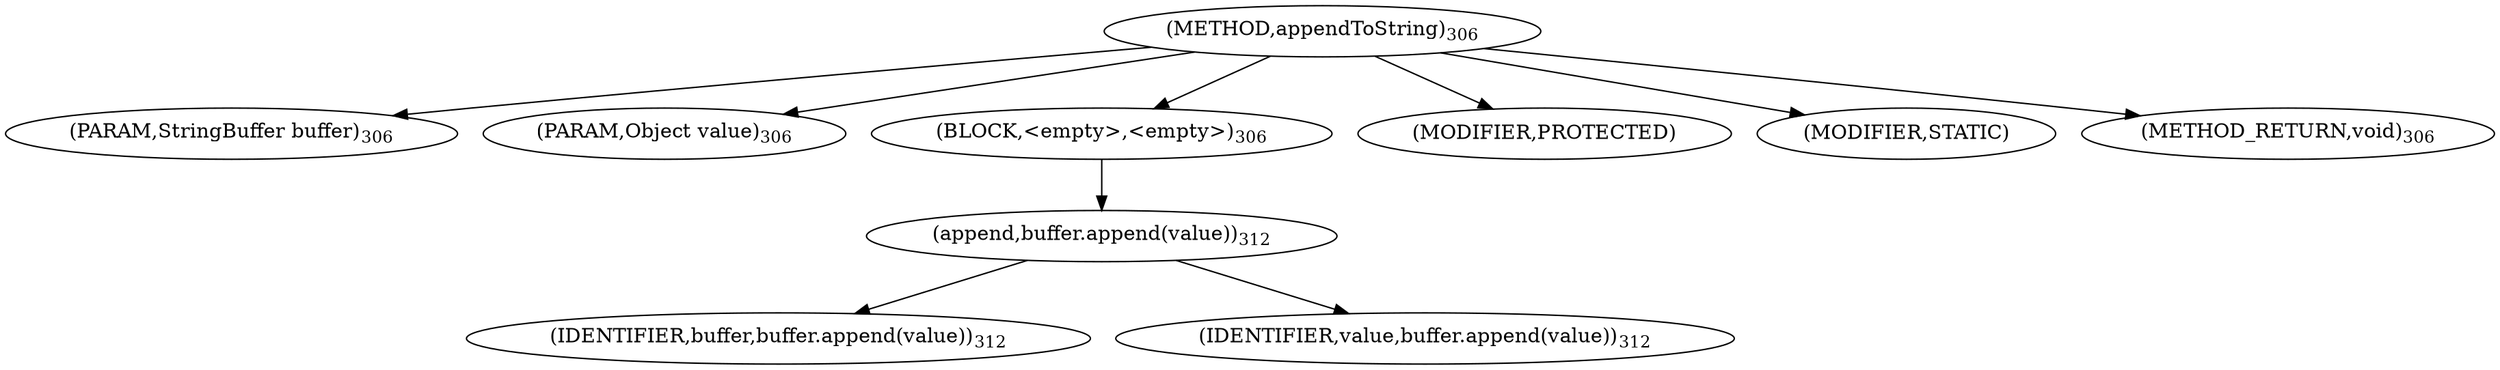 digraph "appendToString" {  
"971" [label = <(METHOD,appendToString)<SUB>306</SUB>> ]
"972" [label = <(PARAM,StringBuffer buffer)<SUB>306</SUB>> ]
"973" [label = <(PARAM,Object value)<SUB>306</SUB>> ]
"974" [label = <(BLOCK,&lt;empty&gt;,&lt;empty&gt;)<SUB>306</SUB>> ]
"975" [label = <(append,buffer.append(value))<SUB>312</SUB>> ]
"976" [label = <(IDENTIFIER,buffer,buffer.append(value))<SUB>312</SUB>> ]
"977" [label = <(IDENTIFIER,value,buffer.append(value))<SUB>312</SUB>> ]
"978" [label = <(MODIFIER,PROTECTED)> ]
"979" [label = <(MODIFIER,STATIC)> ]
"980" [label = <(METHOD_RETURN,void)<SUB>306</SUB>> ]
  "971" -> "972" 
  "971" -> "973" 
  "971" -> "974" 
  "971" -> "978" 
  "971" -> "979" 
  "971" -> "980" 
  "974" -> "975" 
  "975" -> "976" 
  "975" -> "977" 
}
